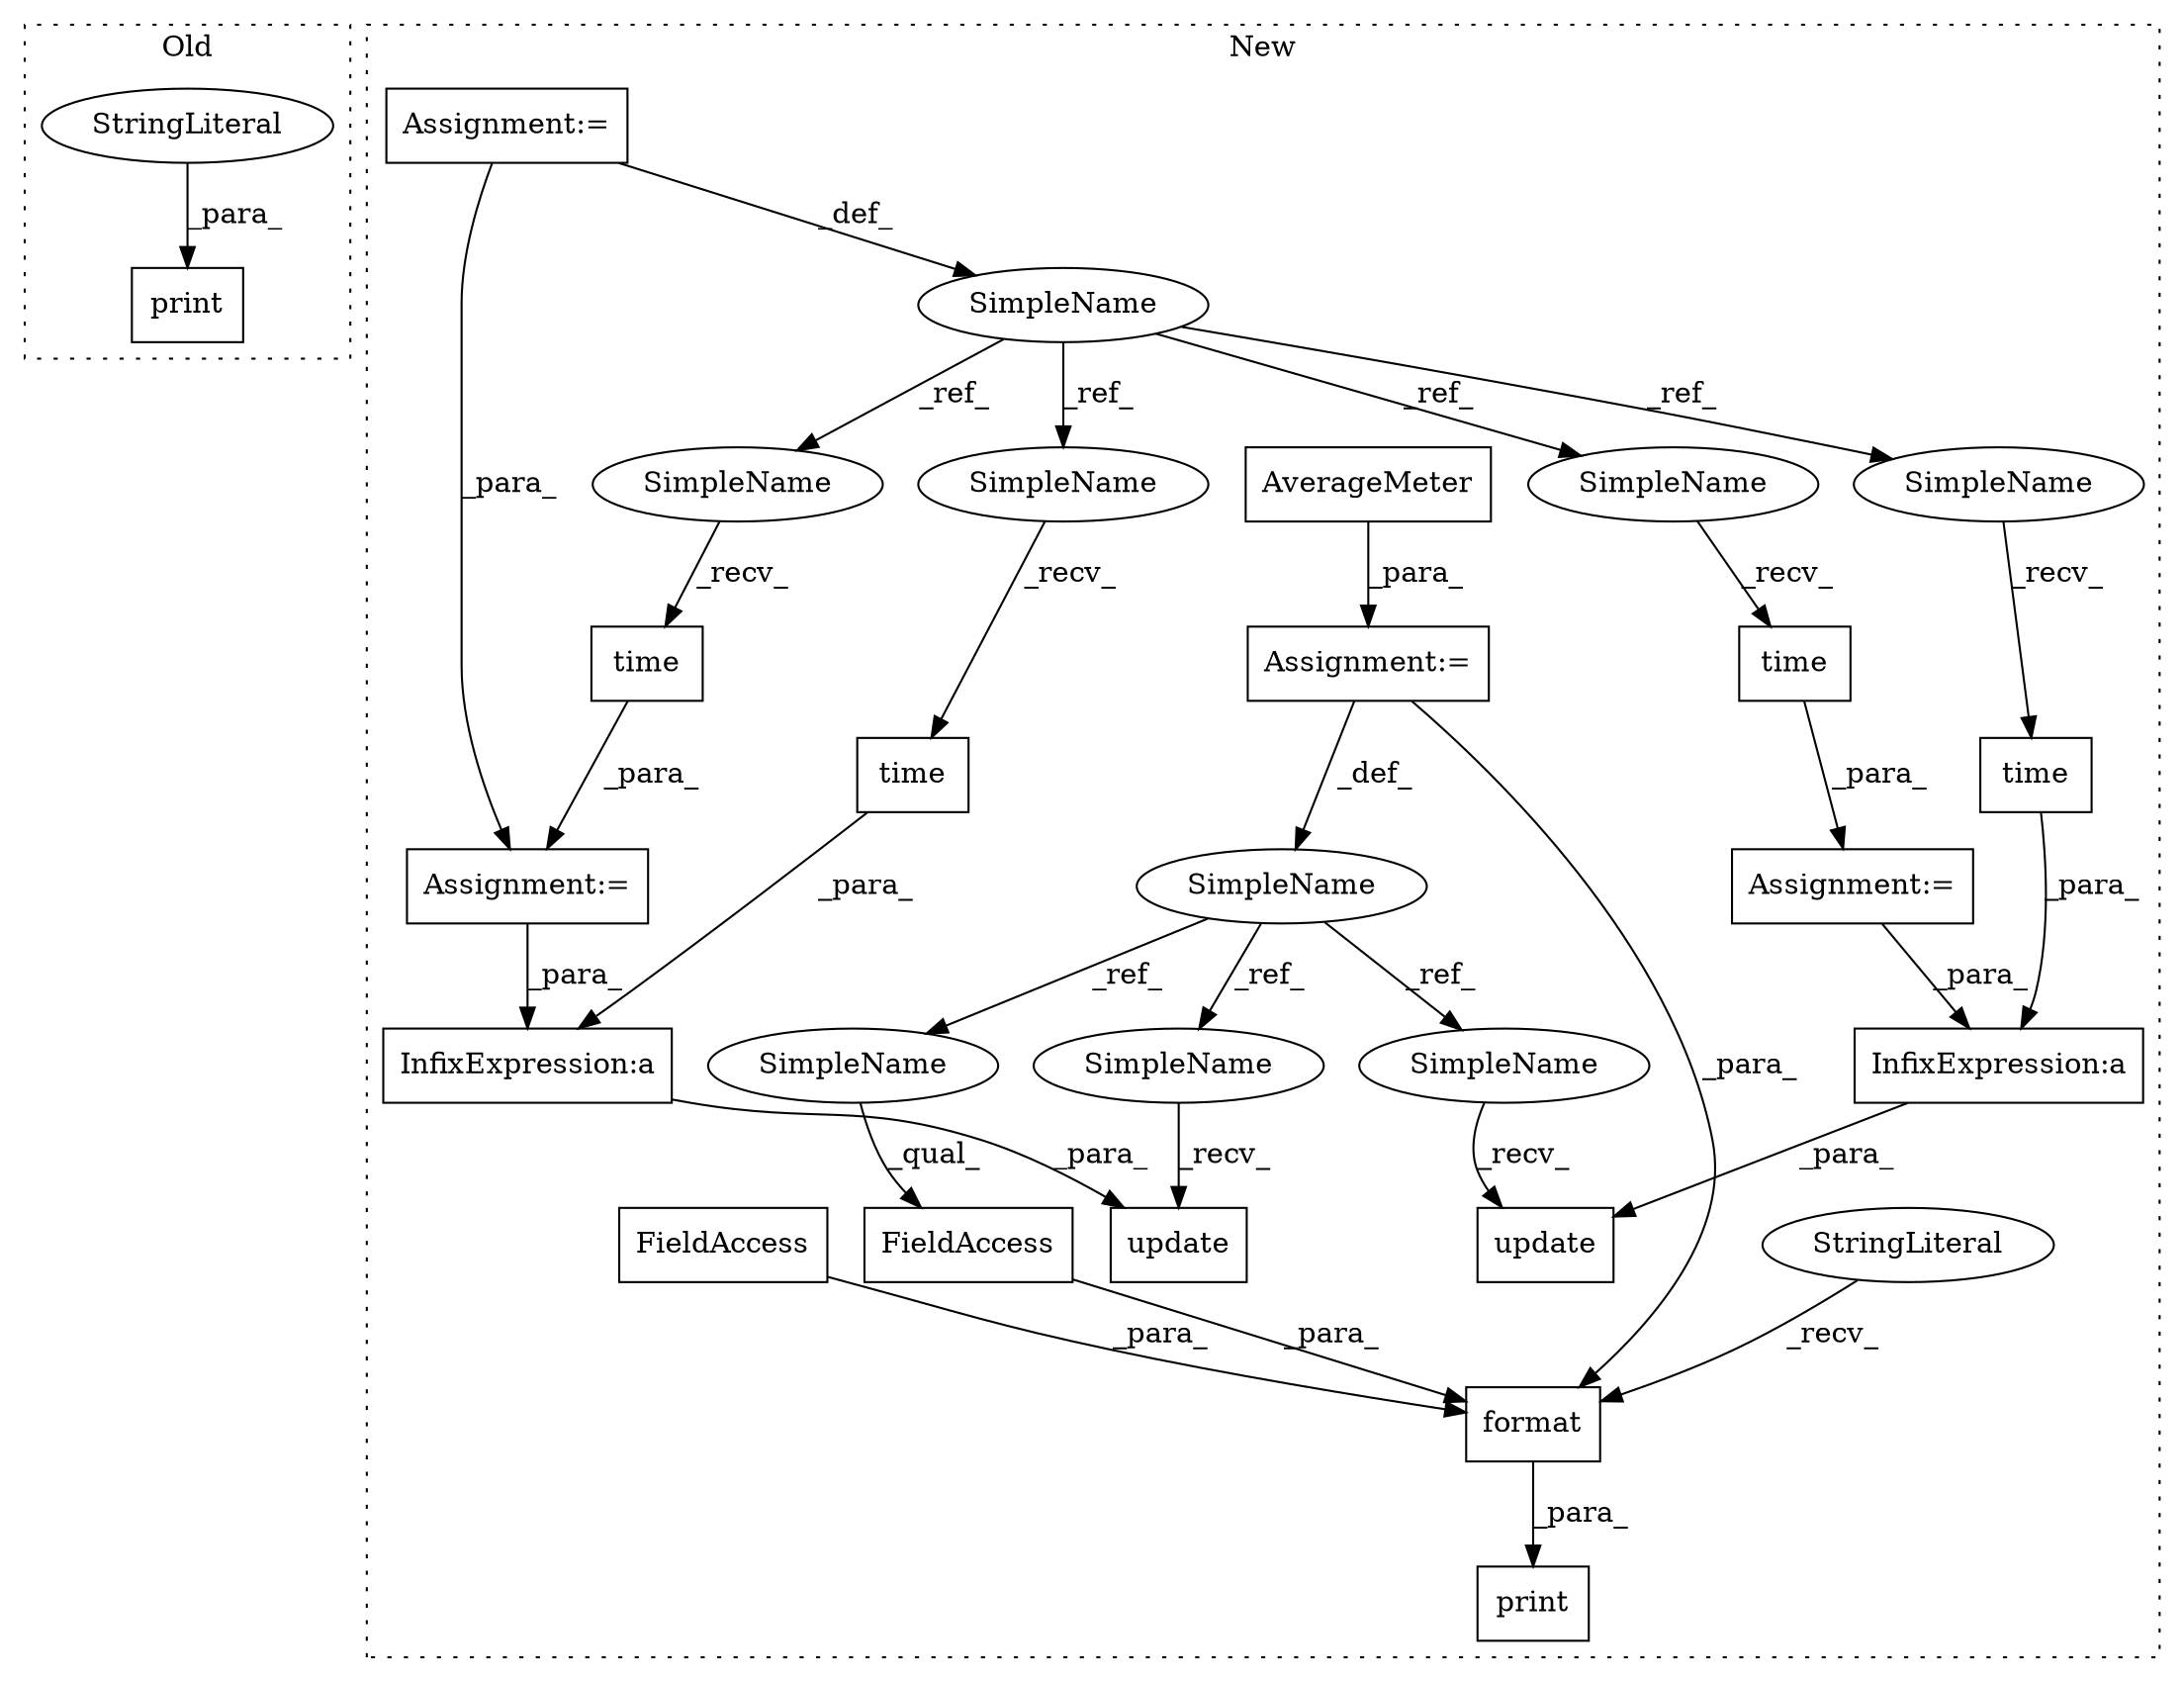 digraph G {
subgraph cluster0 {
1 [label="print" a="32" s="12296,12329" l="6,1" shape="box"];
4 [label="StringLiteral" a="45" s="12302" l="27" shape="ellipse"];
label = "Old";
style="dotted";
}
subgraph cluster1 {
2 [label="update" a="32" s="12548,12572" l="7,1" shape="box"];
3 [label="Assignment:=" a="7" s="11281" l="1" shape="box"];
5 [label="Assignment:=" a="7" s="11217" l="4" shape="box"];
6 [label="Assignment:=" a="7" s="12485" l="1" shape="box"];
7 [label="InfixExpression:a" a="27" s="12566" l="3" shape="box"];
8 [label="InfixExpression:a" a="27" s="11780" l="3" shape="box"];
9 [label="print" a="32" s="12931,13020" l="6,1" shape="box"];
10 [label="SimpleName" a="42" s="11271" l="10" shape="ellipse"];
11 [label="FieldAccess" a="22" s="12989" l="14" shape="box"];
12 [label="format" a="32" s="12982,13019" l="7,1" shape="box"];
13 [label="update" a="32" s="11762,11786" l="7,1" shape="box"];
14 [label="time" a="32" s="12491" l="6" shape="box"];
15 [label="SimpleName" a="42" s="11217" l="4" shape="ellipse"];
16 [label="time" a="32" s="11705" l="6" shape="box"];
17 [label="Assignment:=" a="7" s="11699" l="1" shape="box"];
18 [label="time" a="32" s="11774" l="6" shape="box"];
19 [label="StringLiteral" a="45" s="12937" l="44" shape="ellipse"];
20 [label="time" a="32" s="12560" l="6" shape="box"];
21 [label="AverageMeter" a="32" s="11282" l="14" shape="box"];
22 [label="FieldAccess" a="22" s="13004" l="15" shape="box"];
23 [label="SimpleName" a="42" s="11700" l="4" shape="ellipse"];
24 [label="SimpleName" a="42" s="11769" l="4" shape="ellipse"];
25 [label="SimpleName" a="42" s="12486" l="4" shape="ellipse"];
26 [label="SimpleName" a="42" s="12555" l="4" shape="ellipse"];
27 [label="SimpleName" a="42" s="12537" l="10" shape="ellipse"];
28 [label="SimpleName" a="42" s="12989" l="10" shape="ellipse"];
29 [label="SimpleName" a="42" s="11751" l="10" shape="ellipse"];
label = "New";
style="dotted";
}
3 -> 10 [label="_def_"];
3 -> 12 [label="_para_"];
4 -> 1 [label="_para_"];
5 -> 15 [label="_def_"];
5 -> 17 [label="_para_"];
6 -> 7 [label="_para_"];
7 -> 2 [label="_para_"];
8 -> 13 [label="_para_"];
10 -> 27 [label="_ref_"];
10 -> 28 [label="_ref_"];
10 -> 29 [label="_ref_"];
11 -> 12 [label="_para_"];
12 -> 9 [label="_para_"];
14 -> 6 [label="_para_"];
15 -> 25 [label="_ref_"];
15 -> 26 [label="_ref_"];
15 -> 23 [label="_ref_"];
15 -> 24 [label="_ref_"];
16 -> 17 [label="_para_"];
17 -> 8 [label="_para_"];
18 -> 8 [label="_para_"];
19 -> 12 [label="_recv_"];
20 -> 7 [label="_para_"];
21 -> 3 [label="_para_"];
22 -> 12 [label="_para_"];
23 -> 16 [label="_recv_"];
24 -> 18 [label="_recv_"];
25 -> 14 [label="_recv_"];
26 -> 20 [label="_recv_"];
27 -> 2 [label="_recv_"];
28 -> 11 [label="_qual_"];
29 -> 13 [label="_recv_"];
}